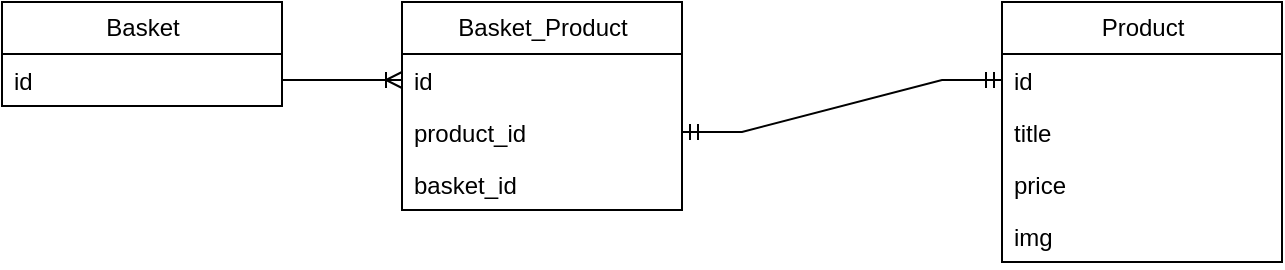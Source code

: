 <mxfile version="21.2.9" type="github">
  <diagram name="Page-1" id="6hC9zHLFaGml9jKADn4w">
    <mxGraphModel dx="1434" dy="764" grid="1" gridSize="10" guides="1" tooltips="1" connect="1" arrows="1" fold="1" page="1" pageScale="1" pageWidth="850" pageHeight="1100" math="0" shadow="0">
      <root>
        <mxCell id="0" />
        <mxCell id="1" parent="0" />
        <mxCell id="7Pvb2QkRzq3vj3jDQ343-1" value="Product" style="swimlane;fontStyle=0;childLayout=stackLayout;horizontal=1;startSize=26;fillColor=none;horizontalStack=0;resizeParent=1;resizeParentMax=0;resizeLast=0;collapsible=1;marginBottom=0;html=1;" parent="1" vertex="1">
          <mxGeometry x="580" y="80" width="140" height="130" as="geometry" />
        </mxCell>
        <mxCell id="7Pvb2QkRzq3vj3jDQ343-2" value="id" style="text;strokeColor=none;fillColor=none;align=left;verticalAlign=top;spacingLeft=4;spacingRight=4;overflow=hidden;rotatable=0;points=[[0,0.5],[1,0.5]];portConstraint=eastwest;whiteSpace=wrap;html=1;" parent="7Pvb2QkRzq3vj3jDQ343-1" vertex="1">
          <mxGeometry y="26" width="140" height="26" as="geometry" />
        </mxCell>
        <mxCell id="7Pvb2QkRzq3vj3jDQ343-3" value="title" style="text;strokeColor=none;fillColor=none;align=left;verticalAlign=top;spacingLeft=4;spacingRight=4;overflow=hidden;rotatable=0;points=[[0,0.5],[1,0.5]];portConstraint=eastwest;whiteSpace=wrap;html=1;" parent="7Pvb2QkRzq3vj3jDQ343-1" vertex="1">
          <mxGeometry y="52" width="140" height="26" as="geometry" />
        </mxCell>
        <mxCell id="7Pvb2QkRzq3vj3jDQ343-4" value="price" style="text;strokeColor=none;fillColor=none;align=left;verticalAlign=top;spacingLeft=4;spacingRight=4;overflow=hidden;rotatable=0;points=[[0,0.5],[1,0.5]];portConstraint=eastwest;whiteSpace=wrap;html=1;" parent="7Pvb2QkRzq3vj3jDQ343-1" vertex="1">
          <mxGeometry y="78" width="140" height="26" as="geometry" />
        </mxCell>
        <mxCell id="7Pvb2QkRzq3vj3jDQ343-17" value="img" style="text;strokeColor=none;fillColor=none;align=left;verticalAlign=top;spacingLeft=4;spacingRight=4;overflow=hidden;rotatable=0;points=[[0,0.5],[1,0.5]];portConstraint=eastwest;whiteSpace=wrap;html=1;" parent="7Pvb2QkRzq3vj3jDQ343-1" vertex="1">
          <mxGeometry y="104" width="140" height="26" as="geometry" />
        </mxCell>
        <mxCell id="7Pvb2QkRzq3vj3jDQ343-13" value="Basket" style="swimlane;fontStyle=0;childLayout=stackLayout;horizontal=1;startSize=26;fillColor=none;horizontalStack=0;resizeParent=1;resizeParentMax=0;resizeLast=0;collapsible=1;marginBottom=0;html=1;" parent="1" vertex="1">
          <mxGeometry x="80" y="80" width="140" height="52" as="geometry" />
        </mxCell>
        <mxCell id="7Pvb2QkRzq3vj3jDQ343-14" value="id" style="text;strokeColor=none;fillColor=none;align=left;verticalAlign=top;spacingLeft=4;spacingRight=4;overflow=hidden;rotatable=0;points=[[0,0.5],[1,0.5]];portConstraint=eastwest;whiteSpace=wrap;html=1;" parent="7Pvb2QkRzq3vj3jDQ343-13" vertex="1">
          <mxGeometry y="26" width="140" height="26" as="geometry" />
        </mxCell>
        <mxCell id="7Pvb2QkRzq3vj3jDQ343-18" value="Basket_Product" style="swimlane;fontStyle=0;childLayout=stackLayout;horizontal=1;startSize=26;fillColor=none;horizontalStack=0;resizeParent=1;resizeParentMax=0;resizeLast=0;collapsible=1;marginBottom=0;html=1;" parent="1" vertex="1">
          <mxGeometry x="280" y="80" width="140" height="104" as="geometry" />
        </mxCell>
        <mxCell id="7Pvb2QkRzq3vj3jDQ343-19" value="id" style="text;strokeColor=none;fillColor=none;align=left;verticalAlign=top;spacingLeft=4;spacingRight=4;overflow=hidden;rotatable=0;points=[[0,0.5],[1,0.5]];portConstraint=eastwest;whiteSpace=wrap;html=1;" parent="7Pvb2QkRzq3vj3jDQ343-18" vertex="1">
          <mxGeometry y="26" width="140" height="26" as="geometry" />
        </mxCell>
        <mxCell id="7Pvb2QkRzq3vj3jDQ343-20" value="product_id" style="text;strokeColor=none;fillColor=none;align=left;verticalAlign=top;spacingLeft=4;spacingRight=4;overflow=hidden;rotatable=0;points=[[0,0.5],[1,0.5]];portConstraint=eastwest;whiteSpace=wrap;html=1;" parent="7Pvb2QkRzq3vj3jDQ343-18" vertex="1">
          <mxGeometry y="52" width="140" height="26" as="geometry" />
        </mxCell>
        <mxCell id="7Pvb2QkRzq3vj3jDQ343-21" value="basket_id" style="text;strokeColor=none;fillColor=none;align=left;verticalAlign=top;spacingLeft=4;spacingRight=4;overflow=hidden;rotatable=0;points=[[0,0.5],[1,0.5]];portConstraint=eastwest;whiteSpace=wrap;html=1;" parent="7Pvb2QkRzq3vj3jDQ343-18" vertex="1">
          <mxGeometry y="78" width="140" height="26" as="geometry" />
        </mxCell>
        <mxCell id="7Pvb2QkRzq3vj3jDQ343-23" value="" style="edgeStyle=entityRelationEdgeStyle;fontSize=12;html=1;endArrow=ERoneToMany;rounded=0;exitX=1;exitY=0.5;exitDx=0;exitDy=0;entryX=0;entryY=0.5;entryDx=0;entryDy=0;" parent="1" source="7Pvb2QkRzq3vj3jDQ343-14" target="7Pvb2QkRzq3vj3jDQ343-19" edge="1">
          <mxGeometry width="100" height="100" relative="1" as="geometry">
            <mxPoint x="370" y="440" as="sourcePoint" />
            <mxPoint x="470" y="340" as="targetPoint" />
          </mxGeometry>
        </mxCell>
        <mxCell id="7Pvb2QkRzq3vj3jDQ343-25" value="" style="edgeStyle=entityRelationEdgeStyle;fontSize=12;html=1;endArrow=ERmandOne;startArrow=ERmandOne;rounded=0;exitX=1;exitY=0.5;exitDx=0;exitDy=0;entryX=0;entryY=0.5;entryDx=0;entryDy=0;" parent="1" source="7Pvb2QkRzq3vj3jDQ343-20" target="7Pvb2QkRzq3vj3jDQ343-2" edge="1">
          <mxGeometry width="100" height="100" relative="1" as="geometry">
            <mxPoint x="370" y="440" as="sourcePoint" />
            <mxPoint x="470" y="340" as="targetPoint" />
          </mxGeometry>
        </mxCell>
      </root>
    </mxGraphModel>
  </diagram>
</mxfile>

